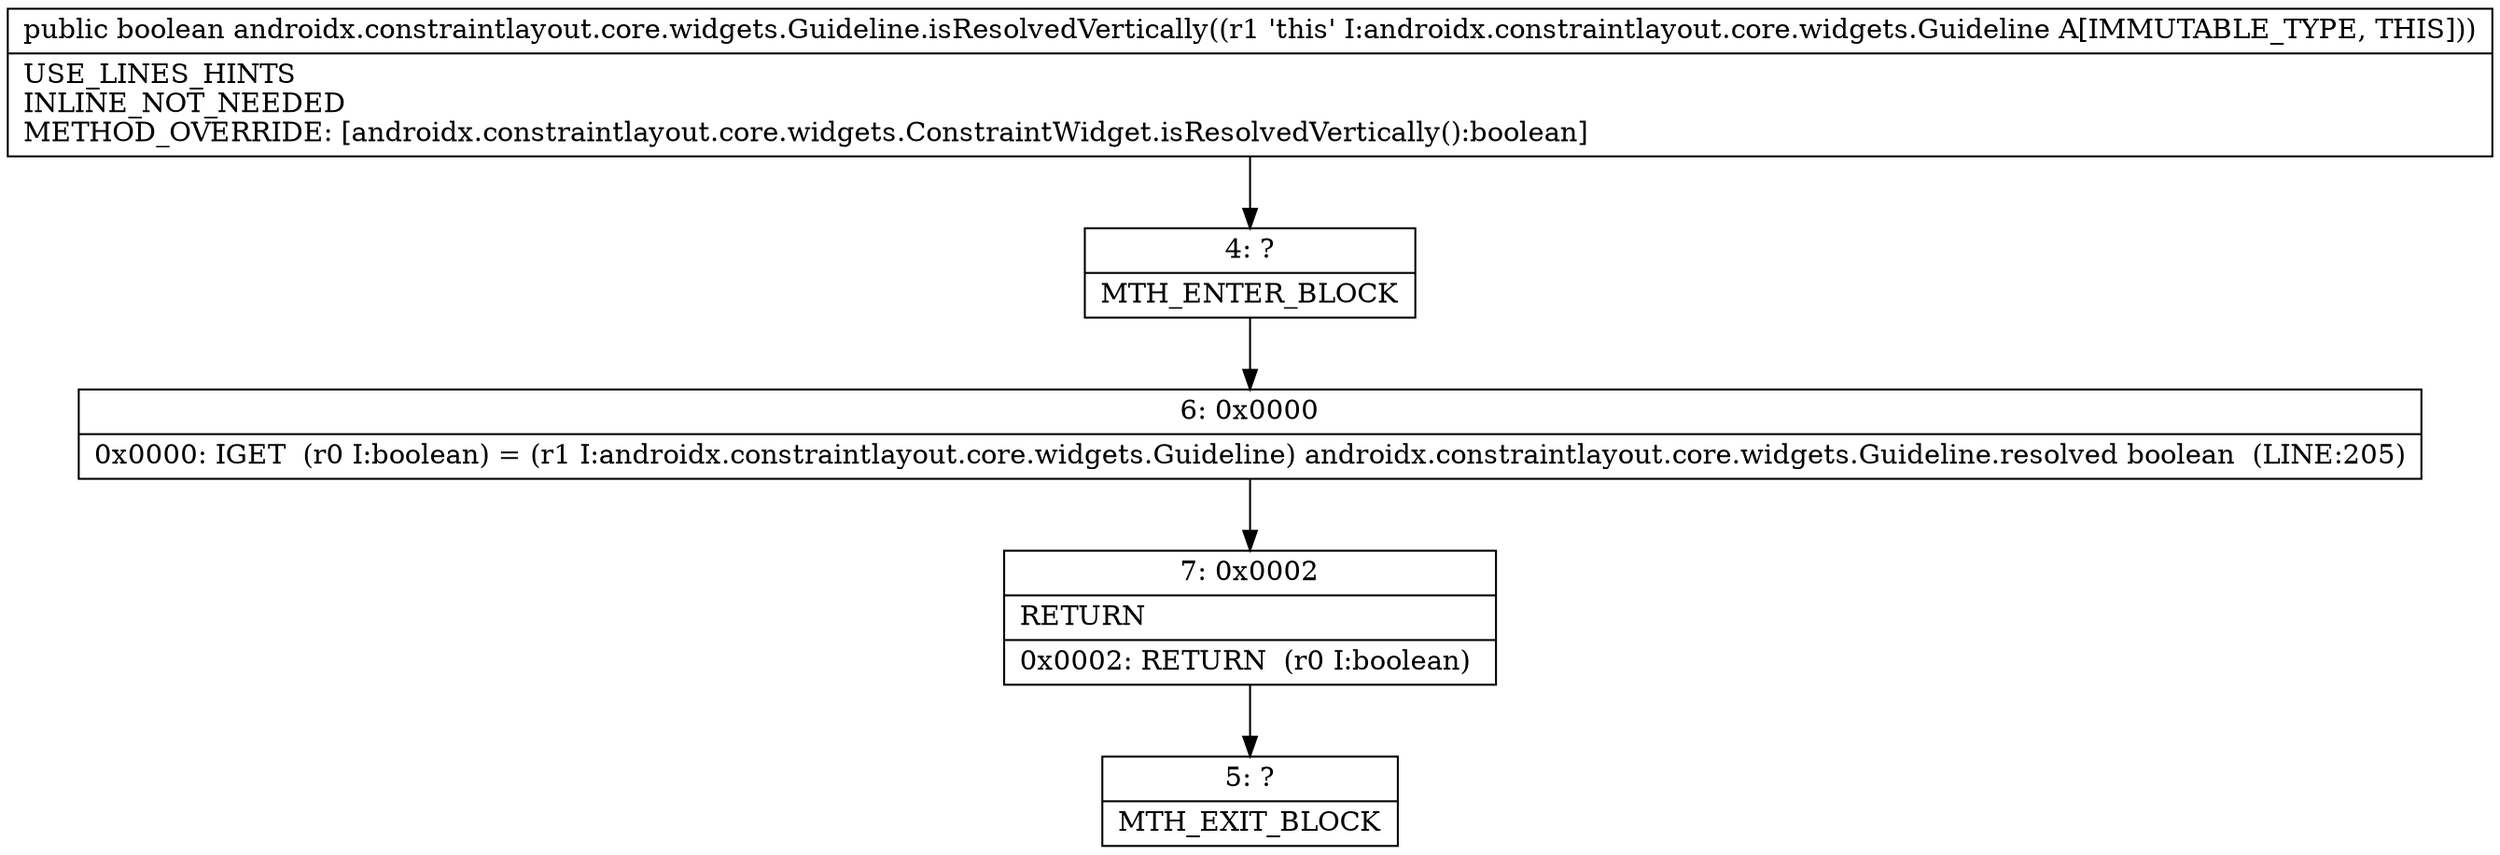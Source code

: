 digraph "CFG forandroidx.constraintlayout.core.widgets.Guideline.isResolvedVertically()Z" {
Node_4 [shape=record,label="{4\:\ ?|MTH_ENTER_BLOCK\l}"];
Node_6 [shape=record,label="{6\:\ 0x0000|0x0000: IGET  (r0 I:boolean) = (r1 I:androidx.constraintlayout.core.widgets.Guideline) androidx.constraintlayout.core.widgets.Guideline.resolved boolean  (LINE:205)\l}"];
Node_7 [shape=record,label="{7\:\ 0x0002|RETURN\l|0x0002: RETURN  (r0 I:boolean) \l}"];
Node_5 [shape=record,label="{5\:\ ?|MTH_EXIT_BLOCK\l}"];
MethodNode[shape=record,label="{public boolean androidx.constraintlayout.core.widgets.Guideline.isResolvedVertically((r1 'this' I:androidx.constraintlayout.core.widgets.Guideline A[IMMUTABLE_TYPE, THIS]))  | USE_LINES_HINTS\lINLINE_NOT_NEEDED\lMETHOD_OVERRIDE: [androidx.constraintlayout.core.widgets.ConstraintWidget.isResolvedVertically():boolean]\l}"];
MethodNode -> Node_4;Node_4 -> Node_6;
Node_6 -> Node_7;
Node_7 -> Node_5;
}

